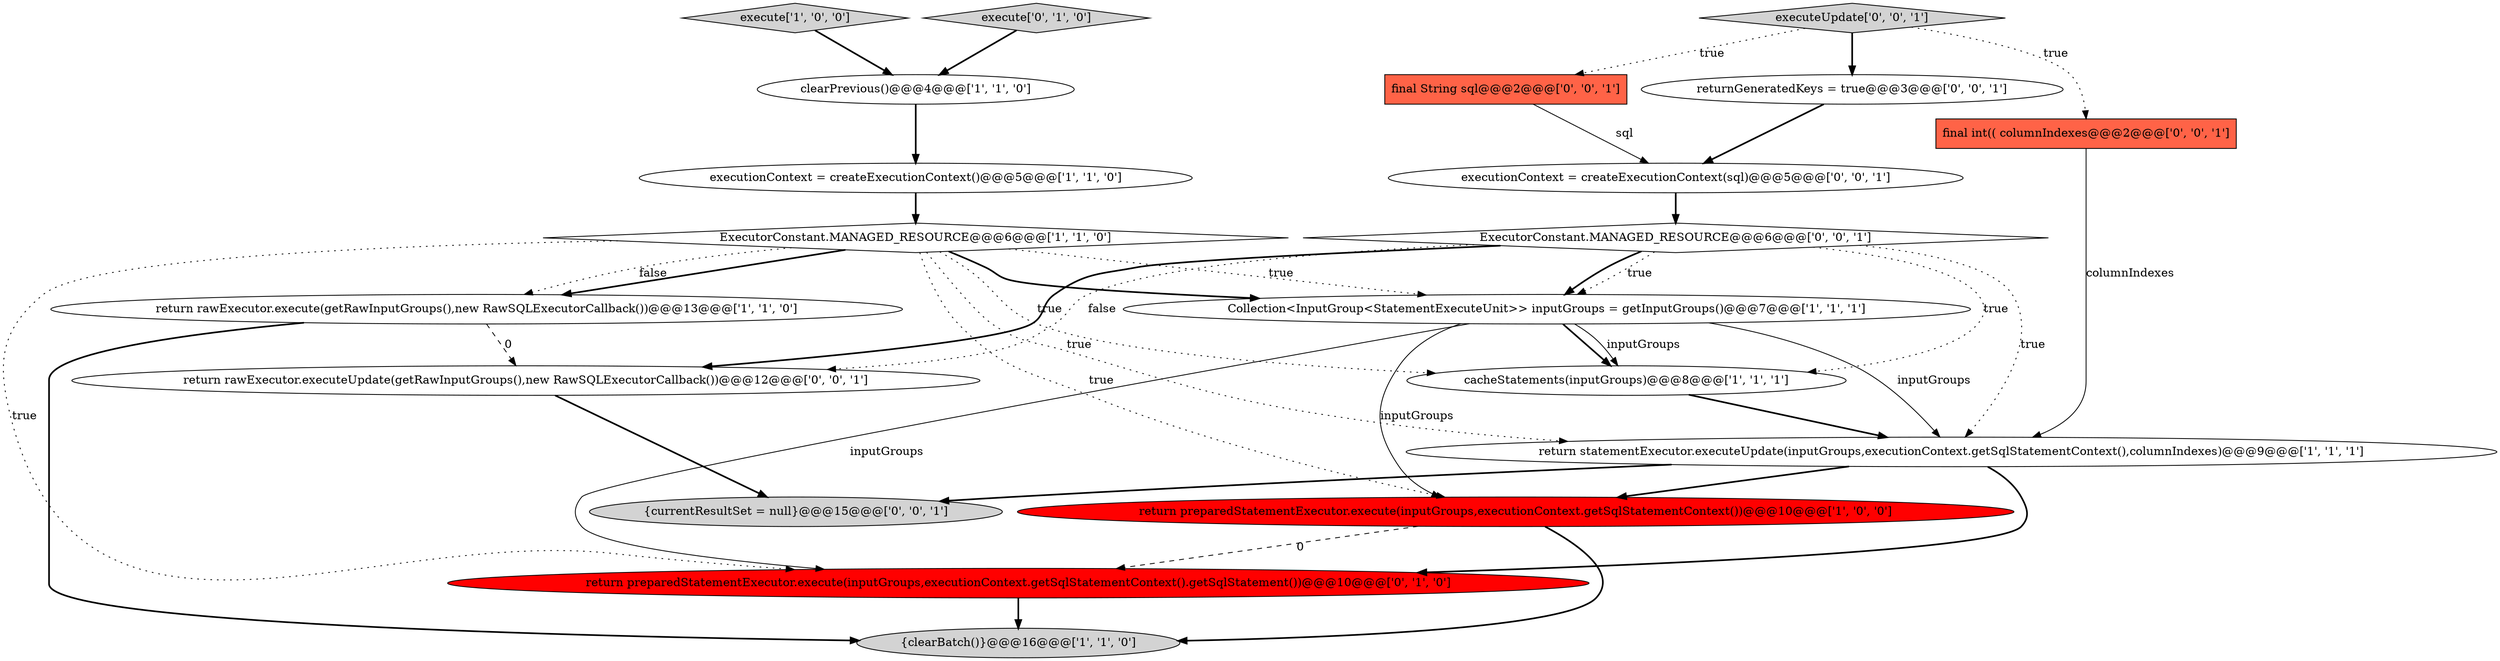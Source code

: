 digraph {
19 [style = filled, label = "returnGeneratedKeys = true@@@3@@@['0', '0', '1']", fillcolor = white, shape = ellipse image = "AAA0AAABBB3BBB"];
18 [style = filled, label = "final int(( columnIndexes@@@2@@@['0', '0', '1']", fillcolor = tomato, shape = box image = "AAA0AAABBB3BBB"];
14 [style = filled, label = "return rawExecutor.executeUpdate(getRawInputGroups(),new RawSQLExecutorCallback())@@@12@@@['0', '0', '1']", fillcolor = white, shape = ellipse image = "AAA0AAABBB3BBB"];
17 [style = filled, label = "ExecutorConstant.MANAGED_RESOURCE@@@6@@@['0', '0', '1']", fillcolor = white, shape = diamond image = "AAA0AAABBB3BBB"];
15 [style = filled, label = "final String sql@@@2@@@['0', '0', '1']", fillcolor = tomato, shape = box image = "AAA0AAABBB3BBB"];
1 [style = filled, label = "ExecutorConstant.MANAGED_RESOURCE@@@6@@@['1', '1', '0']", fillcolor = white, shape = diamond image = "AAA0AAABBB1BBB"];
3 [style = filled, label = "cacheStatements(inputGroups)@@@8@@@['1', '1', '1']", fillcolor = white, shape = ellipse image = "AAA0AAABBB1BBB"];
16 [style = filled, label = "executeUpdate['0', '0', '1']", fillcolor = lightgray, shape = diamond image = "AAA0AAABBB3BBB"];
10 [style = filled, label = "return preparedStatementExecutor.execute(inputGroups,executionContext.getSqlStatementContext().getSqlStatement())@@@10@@@['0', '1', '0']", fillcolor = red, shape = ellipse image = "AAA1AAABBB2BBB"];
11 [style = filled, label = "execute['0', '1', '0']", fillcolor = lightgray, shape = diamond image = "AAA0AAABBB2BBB"];
4 [style = filled, label = "return statementExecutor.executeUpdate(inputGroups,executionContext.getSqlStatementContext(),columnIndexes)@@@9@@@['1', '1', '1']", fillcolor = white, shape = ellipse image = "AAA0AAABBB1BBB"];
8 [style = filled, label = "return rawExecutor.execute(getRawInputGroups(),new RawSQLExecutorCallback())@@@13@@@['1', '1', '0']", fillcolor = white, shape = ellipse image = "AAA0AAABBB1BBB"];
2 [style = filled, label = "return preparedStatementExecutor.execute(inputGroups,executionContext.getSqlStatementContext())@@@10@@@['1', '0', '0']", fillcolor = red, shape = ellipse image = "AAA1AAABBB1BBB"];
7 [style = filled, label = "clearPrevious()@@@4@@@['1', '1', '0']", fillcolor = white, shape = ellipse image = "AAA0AAABBB1BBB"];
0 [style = filled, label = "{clearBatch()}@@@16@@@['1', '1', '0']", fillcolor = lightgray, shape = ellipse image = "AAA0AAABBB1BBB"];
9 [style = filled, label = "execute['1', '0', '0']", fillcolor = lightgray, shape = diamond image = "AAA0AAABBB1BBB"];
12 [style = filled, label = "{currentResultSet = null}@@@15@@@['0', '0', '1']", fillcolor = lightgray, shape = ellipse image = "AAA0AAABBB3BBB"];
6 [style = filled, label = "Collection<InputGroup<StatementExecuteUnit>> inputGroups = getInputGroups()@@@7@@@['1', '1', '1']", fillcolor = white, shape = ellipse image = "AAA0AAABBB1BBB"];
5 [style = filled, label = "executionContext = createExecutionContext()@@@5@@@['1', '1', '0']", fillcolor = white, shape = ellipse image = "AAA0AAABBB1BBB"];
13 [style = filled, label = "executionContext = createExecutionContext(sql)@@@5@@@['0', '0', '1']", fillcolor = white, shape = ellipse image = "AAA0AAABBB3BBB"];
4->10 [style = bold, label=""];
6->3 [style = bold, label=""];
1->8 [style = bold, label=""];
1->10 [style = dotted, label="true"];
17->6 [style = bold, label=""];
17->6 [style = dotted, label="true"];
17->4 [style = dotted, label="true"];
6->4 [style = solid, label="inputGroups"];
17->14 [style = dotted, label="false"];
1->4 [style = dotted, label="true"];
4->2 [style = bold, label=""];
8->14 [style = dashed, label="0"];
9->7 [style = bold, label=""];
16->19 [style = bold, label=""];
6->3 [style = solid, label="inputGroups"];
3->4 [style = bold, label=""];
17->3 [style = dotted, label="true"];
2->10 [style = dashed, label="0"];
1->3 [style = dotted, label="true"];
8->0 [style = bold, label=""];
5->1 [style = bold, label=""];
13->17 [style = bold, label=""];
7->5 [style = bold, label=""];
2->0 [style = bold, label=""];
1->6 [style = bold, label=""];
18->4 [style = solid, label="columnIndexes"];
1->8 [style = dotted, label="false"];
19->13 [style = bold, label=""];
17->14 [style = bold, label=""];
6->2 [style = solid, label="inputGroups"];
14->12 [style = bold, label=""];
10->0 [style = bold, label=""];
15->13 [style = solid, label="sql"];
4->12 [style = bold, label=""];
1->6 [style = dotted, label="true"];
1->2 [style = dotted, label="true"];
6->10 [style = solid, label="inputGroups"];
11->7 [style = bold, label=""];
16->15 [style = dotted, label="true"];
16->18 [style = dotted, label="true"];
}
